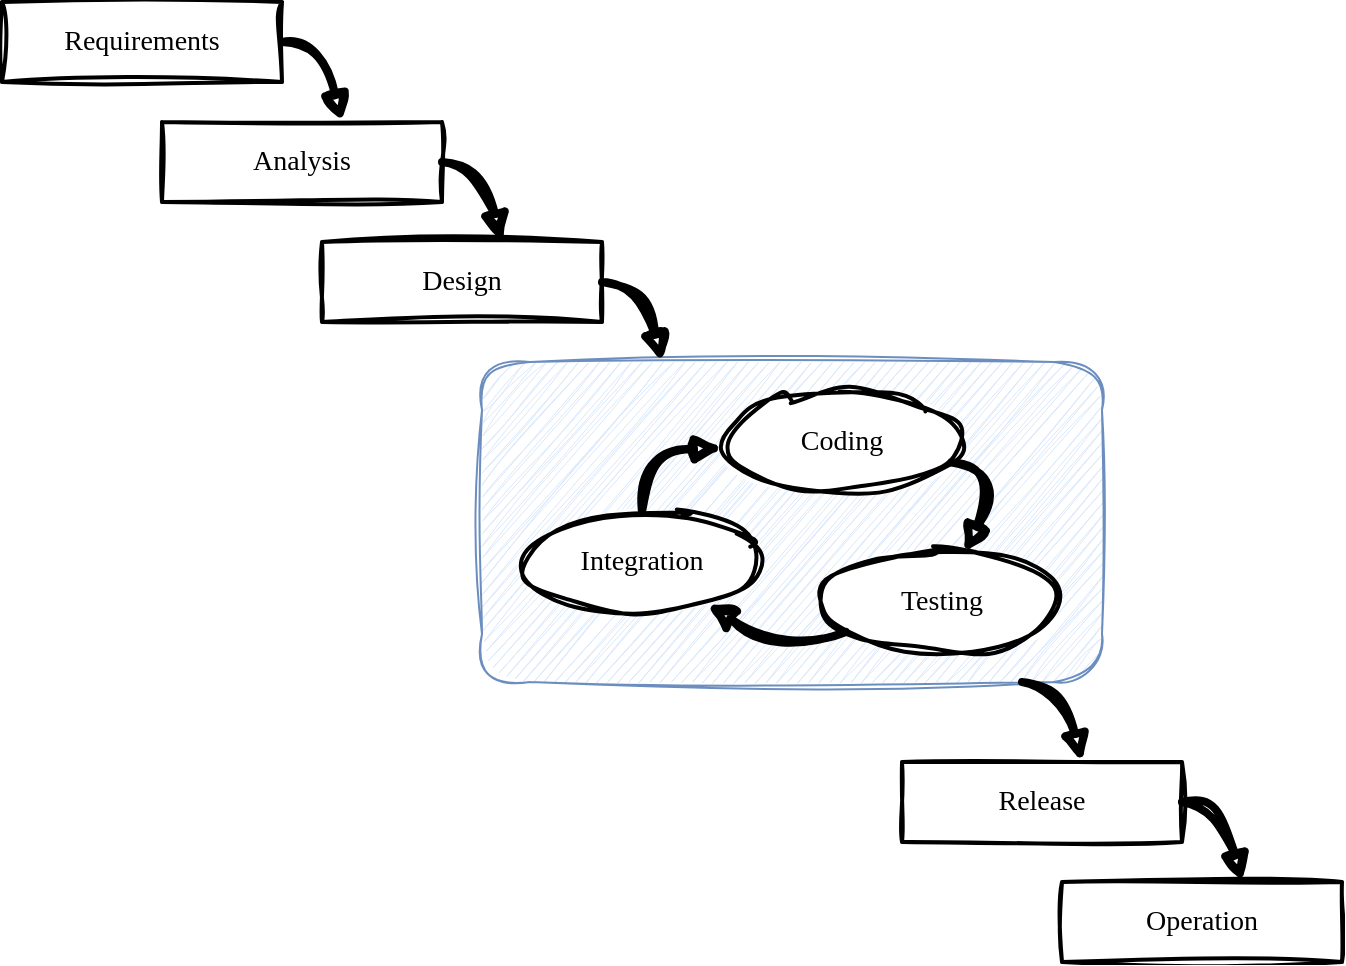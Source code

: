 <mxfile version="28.1.2">
  <diagram name="Page-1" id="yn507euPht28QzgaYiQ1">
    <mxGraphModel dx="1042" dy="834" grid="1" gridSize="10" guides="1" tooltips="1" connect="1" arrows="1" fold="1" page="1" pageScale="1" pageWidth="827" pageHeight="1169" math="0" shadow="0">
      <root>
        <mxCell id="0" />
        <mxCell id="1" parent="0" />
        <mxCell id="5ACilw-s2pzUVYpzY-Y--3" value="" style="rounded=1;whiteSpace=wrap;html=1;fillColor=#dae8fc;strokeColor=#6c8ebf;sketch=1;curveFitting=1;jiggle=2;" vertex="1" parent="1">
          <mxGeometry x="280" y="220" width="310" height="160" as="geometry" />
        </mxCell>
        <mxCell id="hrBbRlhsaCcnHXH5dRRE-1" value="&lt;span&gt;Requirements&lt;/span&gt;" style="rounded=0;whiteSpace=wrap;html=1;fontStyle=0;fontFamily=Lucida Console;fontSize=14;strokeWidth=2;miterlimit=4;shadow=0;sketch=1;curveFitting=1;jiggle=2;" parent="1" vertex="1">
          <mxGeometry x="40" y="40" width="140" height="40" as="geometry" />
        </mxCell>
        <mxCell id="hrBbRlhsaCcnHXH5dRRE-2" value="&lt;span&gt;Analysis&lt;/span&gt;" style="rounded=0;whiteSpace=wrap;html=1;fontStyle=0;fontFamily=Lucida Console;fontSize=14;strokeWidth=2;sketch=1;curveFitting=1;jiggle=2;" parent="1" vertex="1">
          <mxGeometry x="120" y="100" width="140" height="40" as="geometry" />
        </mxCell>
        <mxCell id="hrBbRlhsaCcnHXH5dRRE-4" value="&lt;span&gt;Design&lt;/span&gt;" style="rounded=0;whiteSpace=wrap;html=1;fontStyle=0;fontFamily=Lucida Console;fontSize=14;strokeWidth=2;sketch=1;curveFitting=1;jiggle=2;" parent="1" vertex="1">
          <mxGeometry x="200" y="160" width="140" height="40" as="geometry" />
        </mxCell>
        <mxCell id="hrBbRlhsaCcnHXH5dRRE-7" value="&lt;span&gt;Release&lt;/span&gt;" style="rounded=0;whiteSpace=wrap;html=1;fontStyle=0;fontFamily=Lucida Console;fontSize=14;strokeWidth=2;sketch=1;curveFitting=1;jiggle=2;" parent="1" vertex="1">
          <mxGeometry x="490" y="420" width="140" height="40" as="geometry" />
        </mxCell>
        <mxCell id="hrBbRlhsaCcnHXH5dRRE-8" value="&lt;span&gt;Operation&lt;/span&gt;" style="rounded=0;whiteSpace=wrap;html=1;fontStyle=0;fontFamily=Lucida Console;fontSize=14;strokeWidth=2;sketch=1;curveFitting=1;jiggle=2;" parent="1" vertex="1">
          <mxGeometry x="570" y="480" width="140" height="40" as="geometry" />
        </mxCell>
        <mxCell id="hrBbRlhsaCcnHXH5dRRE-18" value="" style="curved=1;endArrow=block;html=1;rounded=0;exitX=1;exitY=0.5;exitDx=0;exitDy=0;strokeWidth=4;endFill=1;entryX=0.643;entryY=0;entryDx=0;entryDy=0;entryPerimeter=0;sketch=1;curveFitting=1;jiggle=2;" parent="1" source="hrBbRlhsaCcnHXH5dRRE-1" target="hrBbRlhsaCcnHXH5dRRE-2" edge="1">
          <mxGeometry width="50" height="50" relative="1" as="geometry">
            <mxPoint x="330" y="100" as="sourcePoint" />
            <mxPoint x="380" y="50" as="targetPoint" />
            <Array as="points">
              <mxPoint x="200" y="60" />
            </Array>
          </mxGeometry>
        </mxCell>
        <mxCell id="hrBbRlhsaCcnHXH5dRRE-19" value="" style="curved=1;endArrow=block;html=1;rounded=0;exitX=1;exitY=0.5;exitDx=0;exitDy=0;strokeWidth=4;endFill=1;entryX=0.643;entryY=0;entryDx=0;entryDy=0;entryPerimeter=0;sketch=1;curveFitting=1;jiggle=2;" parent="1" edge="1">
          <mxGeometry width="50" height="50" relative="1" as="geometry">
            <mxPoint x="260" y="120" as="sourcePoint" />
            <mxPoint x="290" y="160" as="targetPoint" />
            <Array as="points">
              <mxPoint x="280" y="120" />
            </Array>
          </mxGeometry>
        </mxCell>
        <mxCell id="hrBbRlhsaCcnHXH5dRRE-20" value="" style="curved=1;endArrow=block;html=1;rounded=0;exitX=1;exitY=0.5;exitDx=0;exitDy=0;strokeWidth=4;endFill=1;entryX=0.643;entryY=0;entryDx=0;entryDy=0;entryPerimeter=0;sketch=1;curveFitting=1;jiggle=2;" parent="1" edge="1">
          <mxGeometry width="50" height="50" relative="1" as="geometry">
            <mxPoint x="340" y="180" as="sourcePoint" />
            <mxPoint x="370" y="220" as="targetPoint" />
            <Array as="points">
              <mxPoint x="360" y="180" />
            </Array>
          </mxGeometry>
        </mxCell>
        <mxCell id="hrBbRlhsaCcnHXH5dRRE-22" value="" style="curved=1;endArrow=block;html=1;rounded=0;exitX=1;exitY=0.5;exitDx=0;exitDy=0;strokeWidth=4;endFill=1;entryX=0.643;entryY=0;entryDx=0;entryDy=0;entryPerimeter=0;sketch=1;curveFitting=1;jiggle=2;" parent="1" edge="1">
          <mxGeometry width="50" height="50" relative="1" as="geometry">
            <mxPoint x="550" y="380" as="sourcePoint" />
            <mxPoint x="580" y="420" as="targetPoint" />
            <Array as="points">
              <mxPoint x="570" y="380" />
            </Array>
          </mxGeometry>
        </mxCell>
        <mxCell id="hrBbRlhsaCcnHXH5dRRE-23" value="" style="curved=1;endArrow=block;html=1;rounded=0;exitX=1;exitY=0.5;exitDx=0;exitDy=0;strokeWidth=4;endFill=1;entryX=0.643;entryY=0;entryDx=0;entryDy=0;entryPerimeter=0;sketch=1;curveFitting=1;jiggle=2;" parent="1" edge="1">
          <mxGeometry width="50" height="50" relative="1" as="geometry">
            <mxPoint x="630" y="440" as="sourcePoint" />
            <mxPoint x="660" y="480" as="targetPoint" />
            <Array as="points">
              <mxPoint x="650" y="440" />
            </Array>
          </mxGeometry>
        </mxCell>
        <mxCell id="Mq9I9TQuFpbFucoD6HDy-1" value="&lt;span style=&quot;font-family: &amp;quot;Lucida Console&amp;quot;; font-size: 14px;&quot;&gt;Coding&lt;/span&gt;" style="ellipse;whiteSpace=wrap;html=1;strokeWidth=2;sketch=1;curveFitting=1;jiggle=2;" parent="1" vertex="1">
          <mxGeometry x="400" y="235" width="120" height="50" as="geometry" />
        </mxCell>
        <mxCell id="Mq9I9TQuFpbFucoD6HDy-2" value="&lt;span style=&quot;font-family: &amp;quot;Lucida Console&amp;quot;; font-size: 14px;&quot;&gt;Testing&lt;/span&gt;" style="ellipse;whiteSpace=wrap;html=1;strokeWidth=2;sketch=1;curveFitting=1;jiggle=2;" parent="1" vertex="1">
          <mxGeometry x="450" y="315" width="120" height="50" as="geometry" />
        </mxCell>
        <mxCell id="Mq9I9TQuFpbFucoD6HDy-3" value="&lt;span style=&quot;font-family: &amp;quot;Lucida Console&amp;quot;; font-size: 14px;&quot;&gt;Integration&lt;/span&gt;" style="ellipse;whiteSpace=wrap;html=1;strokeWidth=2;sketch=1;curveFitting=1;jiggle=2;" parent="1" vertex="1">
          <mxGeometry x="300" y="295" width="120" height="50" as="geometry" />
        </mxCell>
        <mxCell id="Mq9I9TQuFpbFucoD6HDy-4" value="" style="curved=1;endArrow=block;html=1;rounded=0;strokeWidth=4;endFill=1;sketch=1;curveFitting=1;jiggle=2;" parent="1" source="Mq9I9TQuFpbFucoD6HDy-1" target="Mq9I9TQuFpbFucoD6HDy-2" edge="1">
          <mxGeometry width="50" height="50" relative="1" as="geometry">
            <mxPoint x="520" y="275" as="sourcePoint" />
            <mxPoint x="550" y="315" as="targetPoint" />
            <Array as="points">
              <mxPoint x="540" y="275" />
            </Array>
          </mxGeometry>
        </mxCell>
        <mxCell id="Mq9I9TQuFpbFucoD6HDy-5" value="" style="curved=1;endArrow=block;html=1;rounded=0;strokeWidth=4;endFill=1;sketch=1;curveFitting=1;jiggle=2;" parent="1" source="Mq9I9TQuFpbFucoD6HDy-2" target="Mq9I9TQuFpbFucoD6HDy-3" edge="1">
          <mxGeometry width="50" height="50" relative="1" as="geometry">
            <mxPoint x="410" y="365" as="sourcePoint" />
            <mxPoint x="440" y="405" as="targetPoint" />
            <Array as="points">
              <mxPoint x="430" y="365" />
            </Array>
          </mxGeometry>
        </mxCell>
        <mxCell id="Mq9I9TQuFpbFucoD6HDy-6" value="" style="curved=1;endArrow=block;html=1;rounded=0;strokeWidth=4;endFill=1;sketch=1;curveFitting=1;jiggle=2;" parent="1" source="Mq9I9TQuFpbFucoD6HDy-3" target="Mq9I9TQuFpbFucoD6HDy-1" edge="1">
          <mxGeometry width="50" height="50" relative="1" as="geometry">
            <mxPoint x="320" y="240" as="sourcePoint" />
            <mxPoint x="350" y="280" as="targetPoint" />
            <Array as="points">
              <mxPoint x="360" y="265" />
            </Array>
          </mxGeometry>
        </mxCell>
      </root>
    </mxGraphModel>
  </diagram>
</mxfile>
